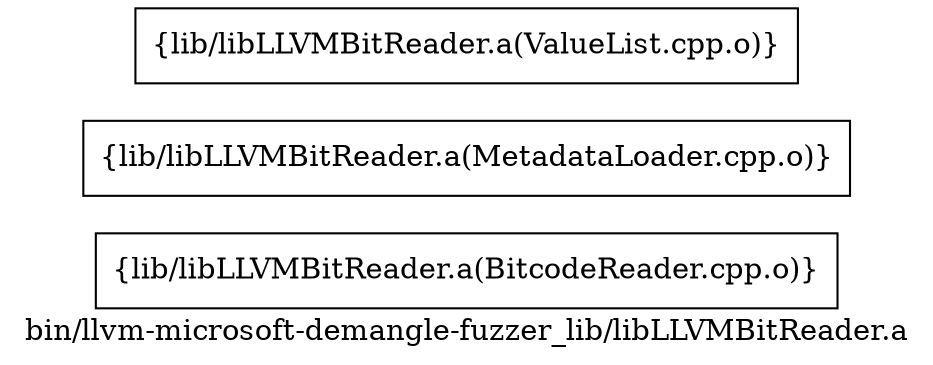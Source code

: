 digraph "bin/llvm-microsoft-demangle-fuzzer_lib/libLLVMBitReader.a" {
	label="bin/llvm-microsoft-demangle-fuzzer_lib/libLLVMBitReader.a";
	rankdir=LR;

	Node0x557820d57108 [shape=record,shape=box,group=0,label="{lib/libLLVMBitReader.a(BitcodeReader.cpp.o)}"];
	Node0x557820d59318 [shape=record,shape=box,group=0,label="{lib/libLLVMBitReader.a(MetadataLoader.cpp.o)}"];
	Node0x557820d58698 [shape=record,shape=box,group=0,label="{lib/libLLVMBitReader.a(ValueList.cpp.o)}"];
}
